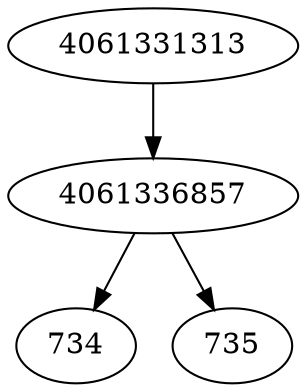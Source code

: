 strict digraph  {
4061331313;
4061336857;
734;
735;
4061331313 -> 4061336857;
4061336857 -> 734;
4061336857 -> 735;
}
